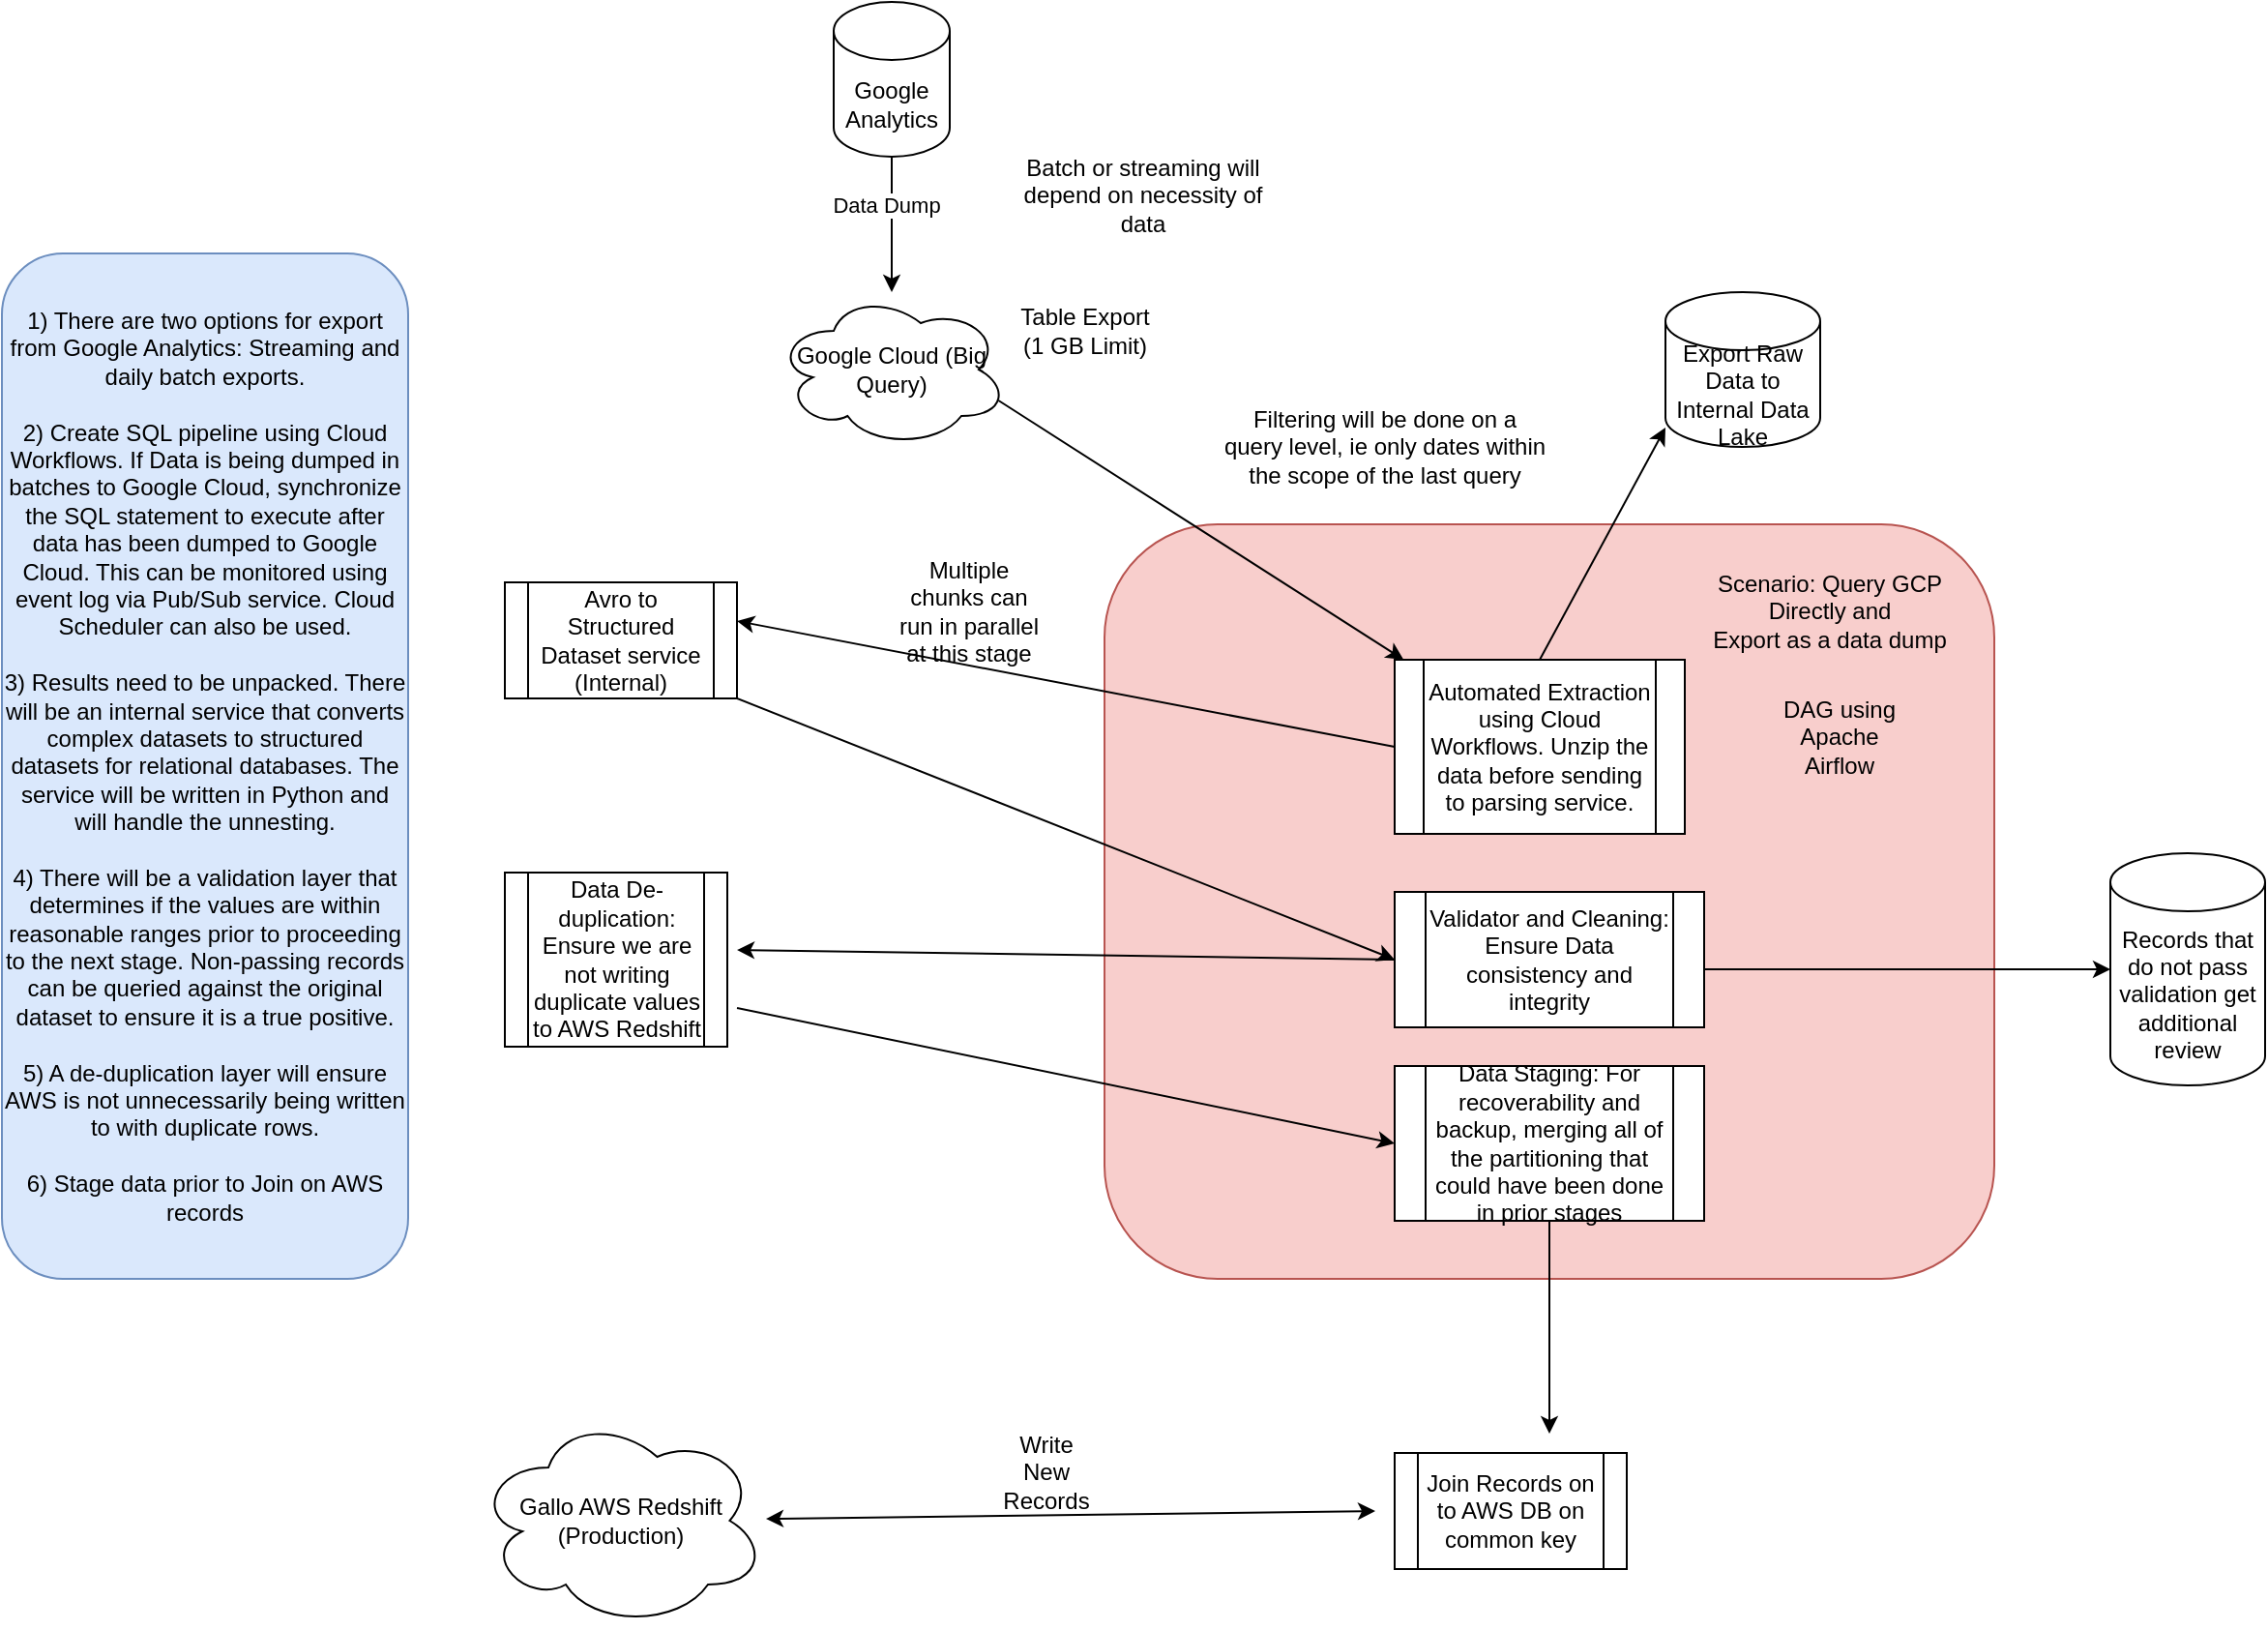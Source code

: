 <mxfile version="14.9.6" type="device"><diagram id="C5RBs43oDa-KdzZeNtuy" name="Page-1"><mxGraphModel dx="1302" dy="885" grid="1" gridSize="10" guides="1" tooltips="1" connect="1" arrows="1" fold="1" page="1" pageScale="1" pageWidth="827" pageHeight="1169" math="0" shadow="0"><root><mxCell id="WIyWlLk6GJQsqaUBKTNV-0"/><mxCell id="WIyWlLk6GJQsqaUBKTNV-1" parent="WIyWlLk6GJQsqaUBKTNV-0"/><mxCell id="Jf2bDwzHLrFJFdHeXZqP-0" value="Google Analytics" style="shape=cylinder3;whiteSpace=wrap;html=1;boundedLbl=1;backgroundOutline=1;size=15;" vertex="1" parent="WIyWlLk6GJQsqaUBKTNV-1"><mxGeometry x="430" y="60" width="60" height="80" as="geometry"/></mxCell><mxCell id="Jf2bDwzHLrFJFdHeXZqP-1" value="" style="endArrow=classic;html=1;exitX=0.5;exitY=1;exitDx=0;exitDy=0;exitPerimeter=0;" edge="1" parent="WIyWlLk6GJQsqaUBKTNV-1" source="Jf2bDwzHLrFJFdHeXZqP-0" target="Jf2bDwzHLrFJFdHeXZqP-9"><mxGeometry width="50" height="50" relative="1" as="geometry"><mxPoint x="470" y="400" as="sourcePoint"/><mxPoint x="460" y="200" as="targetPoint"/></mxGeometry></mxCell><mxCell id="Jf2bDwzHLrFJFdHeXZqP-2" value="Data Dump" style="edgeLabel;html=1;align=center;verticalAlign=middle;resizable=0;points=[];" vertex="1" connectable="0" parent="Jf2bDwzHLrFJFdHeXZqP-1"><mxGeometry x="-0.298" y="-4" relative="1" as="geometry"><mxPoint x="1" as="offset"/></mxGeometry></mxCell><mxCell id="Jf2bDwzHLrFJFdHeXZqP-4" value="" style="rounded=1;whiteSpace=wrap;html=1;fillColor=#f8cecc;strokeColor=#b85450;" vertex="1" parent="WIyWlLk6GJQsqaUBKTNV-1"><mxGeometry x="570" y="330" width="460" height="390" as="geometry"/></mxCell><mxCell id="Jf2bDwzHLrFJFdHeXZqP-8" value="Scenario: Query GCP Directly and&lt;br&gt;Export as a data dump" style="text;html=1;strokeColor=none;fillColor=none;align=center;verticalAlign=middle;whiteSpace=wrap;rounded=0;" vertex="1" parent="WIyWlLk6GJQsqaUBKTNV-1"><mxGeometry x="880" y="350" width="130" height="50" as="geometry"/></mxCell><mxCell id="Jf2bDwzHLrFJFdHeXZqP-9" value="&lt;span&gt;Google Cloud (Big Query)&lt;/span&gt;" style="ellipse;shape=cloud;whiteSpace=wrap;html=1;" vertex="1" parent="WIyWlLk6GJQsqaUBKTNV-1"><mxGeometry x="400" y="210" width="120" height="80" as="geometry"/></mxCell><mxCell id="Jf2bDwzHLrFJFdHeXZqP-10" value="Gallo AWS Redshift (Production)" style="ellipse;shape=cloud;whiteSpace=wrap;html=1;" vertex="1" parent="WIyWlLk6GJQsqaUBKTNV-1"><mxGeometry x="245" y="790" width="150" height="110" as="geometry"/></mxCell><mxCell id="Jf2bDwzHLrFJFdHeXZqP-21" value="Table Export (1 GB Limit)" style="text;html=1;strokeColor=none;fillColor=none;align=center;verticalAlign=middle;whiteSpace=wrap;rounded=0;" vertex="1" parent="WIyWlLk6GJQsqaUBKTNV-1"><mxGeometry x="520" y="220" width="80" height="20" as="geometry"/></mxCell><mxCell id="Jf2bDwzHLrFJFdHeXZqP-27" value="Automated Extraction using Cloud Workflows. Unzip the data before sending to parsing service." style="shape=process;whiteSpace=wrap;html=1;backgroundOutline=1;" vertex="1" parent="WIyWlLk6GJQsqaUBKTNV-1"><mxGeometry x="720" y="400" width="150" height="90" as="geometry"/></mxCell><mxCell id="Jf2bDwzHLrFJFdHeXZqP-28" value="1) There are two options for export from Google Analytics: Streaming and daily batch exports.&lt;br&gt;&lt;br&gt;2) Create SQL pipeline using Cloud Workflows. If Data is being dumped in batches to Google Cloud, synchronize the SQL statement to execute after data has been dumped to Google Cloud. This can be monitored using event log via Pub/Sub service. Cloud Scheduler can also be used.&lt;br&gt;&lt;br&gt;3) Results need to be unpacked. There will be an internal service that converts complex datasets to structured datasets for relational databases. The service will be written in Python and will handle the unnesting.&lt;br&gt;&lt;br&gt;4) There will be a validation layer that determines if the values are within reasonable ranges prior to proceeding to the next stage. Non-passing records can be queried against the original dataset to ensure it is a true positive.&lt;br&gt;&lt;br&gt;5) A de-duplication layer will ensure AWS is not unnecessarily being written to with duplicate rows.&lt;br&gt;&lt;br&gt;6) Stage data prior to Join on AWS records" style="rounded=1;whiteSpace=wrap;html=1;fillColor=#dae8fc;strokeColor=#6c8ebf;" vertex="1" parent="WIyWlLk6GJQsqaUBKTNV-1"><mxGeometry y="190" width="210" height="530" as="geometry"/></mxCell><mxCell id="Jf2bDwzHLrFJFdHeXZqP-30" value="Batch or streaming will depend on necessity of data" style="text;html=1;strokeColor=none;fillColor=none;align=center;verticalAlign=middle;whiteSpace=wrap;rounded=0;" vertex="1" parent="WIyWlLk6GJQsqaUBKTNV-1"><mxGeometry x="520" y="150" width="140" height="20" as="geometry"/></mxCell><mxCell id="Jf2bDwzHLrFJFdHeXZqP-35" value="" style="endArrow=classic;html=1;entryX=1;entryY=0.5;entryDx=0;entryDy=0;exitX=0;exitY=0.5;exitDx=0;exitDy=0;" edge="1" parent="WIyWlLk6GJQsqaUBKTNV-1" source="Jf2bDwzHLrFJFdHeXZqP-27"><mxGeometry width="50" height="50" relative="1" as="geometry"><mxPoint x="740" y="440" as="sourcePoint"/><mxPoint x="380" y="380" as="targetPoint"/></mxGeometry></mxCell><mxCell id="Jf2bDwzHLrFJFdHeXZqP-36" value="" style="endArrow=classic;html=1;exitX=0.96;exitY=0.7;exitDx=0;exitDy=0;exitPerimeter=0;" edge="1" parent="WIyWlLk6GJQsqaUBKTNV-1" source="Jf2bDwzHLrFJFdHeXZqP-9" target="Jf2bDwzHLrFJFdHeXZqP-27"><mxGeometry width="50" height="50" relative="1" as="geometry"><mxPoint x="490" y="310" as="sourcePoint"/><mxPoint x="540" y="260" as="targetPoint"/></mxGeometry></mxCell><mxCell id="Jf2bDwzHLrFJFdHeXZqP-37" value="Data De-duplication: Ensure we are not writing duplicate values to AWS Redshift" style="shape=process;whiteSpace=wrap;html=1;backgroundOutline=1;" vertex="1" parent="WIyWlLk6GJQsqaUBKTNV-1"><mxGeometry x="260" y="510" width="115" height="90" as="geometry"/></mxCell><mxCell id="Jf2bDwzHLrFJFdHeXZqP-38" value="&lt;span&gt;Avro to Structured Dataset service (Internal)&lt;/span&gt;" style="shape=process;whiteSpace=wrap;html=1;backgroundOutline=1;" vertex="1" parent="WIyWlLk6GJQsqaUBKTNV-1"><mxGeometry x="260" y="360" width="120" height="60" as="geometry"/></mxCell><mxCell id="Jf2bDwzHLrFJFdHeXZqP-39" value="Validator and Cleaning: Ensure Data consistency and integrity" style="shape=process;whiteSpace=wrap;html=1;backgroundOutline=1;" vertex="1" parent="WIyWlLk6GJQsqaUBKTNV-1"><mxGeometry x="720" y="520" width="160" height="70" as="geometry"/></mxCell><mxCell id="Jf2bDwzHLrFJFdHeXZqP-40" value="" style="endArrow=classic;html=1;exitX=1;exitY=1;exitDx=0;exitDy=0;entryX=0;entryY=0.5;entryDx=0;entryDy=0;" edge="1" parent="WIyWlLk6GJQsqaUBKTNV-1" source="Jf2bDwzHLrFJFdHeXZqP-38" target="Jf2bDwzHLrFJFdHeXZqP-39"><mxGeometry width="50" height="50" relative="1" as="geometry"><mxPoint x="490" y="530" as="sourcePoint"/><mxPoint x="540" y="480" as="targetPoint"/></mxGeometry></mxCell><mxCell id="Jf2bDwzHLrFJFdHeXZqP-41" value="" style="endArrow=classic;html=1;exitX=0.5;exitY=0;exitDx=0;exitDy=0;" edge="1" parent="WIyWlLk6GJQsqaUBKTNV-1" source="Jf2bDwzHLrFJFdHeXZqP-27"><mxGeometry width="50" height="50" relative="1" as="geometry"><mxPoint x="790" y="390" as="sourcePoint"/><mxPoint x="860" y="280" as="targetPoint"/></mxGeometry></mxCell><mxCell id="Jf2bDwzHLrFJFdHeXZqP-42" value="Export Raw Data to Internal Data Lake" style="shape=cylinder3;whiteSpace=wrap;html=1;boundedLbl=1;backgroundOutline=1;size=15;" vertex="1" parent="WIyWlLk6GJQsqaUBKTNV-1"><mxGeometry x="860" y="210" width="80" height="80" as="geometry"/></mxCell><mxCell id="Jf2bDwzHLrFJFdHeXZqP-43" value="" style="endArrow=classic;html=1;" edge="1" parent="WIyWlLk6GJQsqaUBKTNV-1"><mxGeometry width="50" height="50" relative="1" as="geometry"><mxPoint x="880" y="560" as="sourcePoint"/><mxPoint x="1090" y="560" as="targetPoint"/></mxGeometry></mxCell><mxCell id="Jf2bDwzHLrFJFdHeXZqP-44" value="Records that do not pass validation get additional review" style="shape=cylinder3;whiteSpace=wrap;html=1;boundedLbl=1;backgroundOutline=1;size=15;" vertex="1" parent="WIyWlLk6GJQsqaUBKTNV-1"><mxGeometry x="1090" y="500" width="80" height="120" as="geometry"/></mxCell><mxCell id="Jf2bDwzHLrFJFdHeXZqP-45" value="" style="endArrow=classic;html=1;exitX=0;exitY=0.5;exitDx=0;exitDy=0;" edge="1" parent="WIyWlLk6GJQsqaUBKTNV-1" source="Jf2bDwzHLrFJFdHeXZqP-39"><mxGeometry width="50" height="50" relative="1" as="geometry"><mxPoint x="620" y="600" as="sourcePoint"/><mxPoint x="380" y="550" as="targetPoint"/></mxGeometry></mxCell><mxCell id="Jf2bDwzHLrFJFdHeXZqP-46" value="" style="endArrow=classic;html=1;entryX=0;entryY=0.5;entryDx=0;entryDy=0;" edge="1" parent="WIyWlLk6GJQsqaUBKTNV-1" target="Jf2bDwzHLrFJFdHeXZqP-47"><mxGeometry width="50" height="50" relative="1" as="geometry"><mxPoint x="380" y="580" as="sourcePoint"/><mxPoint x="450" y="640" as="targetPoint"/></mxGeometry></mxCell><mxCell id="Jf2bDwzHLrFJFdHeXZqP-47" value="Data Staging: For recoverability and backup, merging all of the partitioning that could have been done in prior stages" style="shape=process;whiteSpace=wrap;html=1;backgroundOutline=1;" vertex="1" parent="WIyWlLk6GJQsqaUBKTNV-1"><mxGeometry x="720" y="610" width="160" height="80" as="geometry"/></mxCell><mxCell id="Jf2bDwzHLrFJFdHeXZqP-48" value="Filtering will be done on a query level, ie only dates within the scope of the last query" style="text;html=1;strokeColor=none;fillColor=none;align=center;verticalAlign=middle;whiteSpace=wrap;rounded=0;" vertex="1" parent="WIyWlLk6GJQsqaUBKTNV-1"><mxGeometry x="630" y="280" width="170" height="20" as="geometry"/></mxCell><mxCell id="Jf2bDwzHLrFJFdHeXZqP-52" value="" style="endArrow=classic;html=1;exitX=0.5;exitY=1;exitDx=0;exitDy=0;" edge="1" parent="WIyWlLk6GJQsqaUBKTNV-1" source="Jf2bDwzHLrFJFdHeXZqP-47"><mxGeometry width="50" height="50" relative="1" as="geometry"><mxPoint x="780" y="790" as="sourcePoint"/><mxPoint x="800" y="800" as="targetPoint"/></mxGeometry></mxCell><mxCell id="Jf2bDwzHLrFJFdHeXZqP-53" value="Join Records on to AWS DB on common key" style="shape=process;whiteSpace=wrap;html=1;backgroundOutline=1;" vertex="1" parent="WIyWlLk6GJQsqaUBKTNV-1"><mxGeometry x="720" y="810" width="120" height="60" as="geometry"/></mxCell><mxCell id="Jf2bDwzHLrFJFdHeXZqP-55" value="" style="endArrow=classic;startArrow=classic;html=1;" edge="1" parent="WIyWlLk6GJQsqaUBKTNV-1" source="Jf2bDwzHLrFJFdHeXZqP-10"><mxGeometry width="50" height="50" relative="1" as="geometry"><mxPoint x="530" y="880" as="sourcePoint"/><mxPoint x="710" y="840" as="targetPoint"/></mxGeometry></mxCell><mxCell id="Jf2bDwzHLrFJFdHeXZqP-56" value="Write New Records" style="text;html=1;strokeColor=none;fillColor=none;align=center;verticalAlign=middle;whiteSpace=wrap;rounded=0;" vertex="1" parent="WIyWlLk6GJQsqaUBKTNV-1"><mxGeometry x="520" y="810" width="40" height="20" as="geometry"/></mxCell><mxCell id="Jf2bDwzHLrFJFdHeXZqP-57" value="DAG using Apache Airflow" style="text;html=1;strokeColor=none;fillColor=none;align=center;verticalAlign=middle;whiteSpace=wrap;rounded=0;" vertex="1" parent="WIyWlLk6GJQsqaUBKTNV-1"><mxGeometry x="910" y="430" width="80" height="20" as="geometry"/></mxCell><mxCell id="Jf2bDwzHLrFJFdHeXZqP-58" value="Multiple chunks can run in parallel at this stage" style="text;html=1;strokeColor=none;fillColor=none;align=center;verticalAlign=middle;whiteSpace=wrap;rounded=0;" vertex="1" parent="WIyWlLk6GJQsqaUBKTNV-1"><mxGeometry x="460" y="350" width="80" height="50" as="geometry"/></mxCell></root></mxGraphModel></diagram></mxfile>
